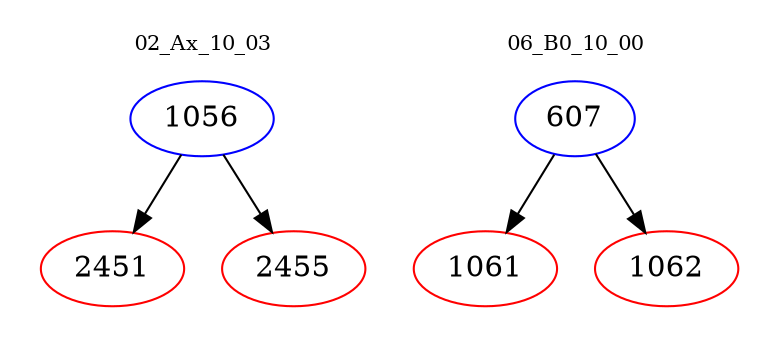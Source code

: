 digraph{
subgraph cluster_0 {
color = white
label = "02_Ax_10_03";
fontsize=10;
T0_1056 [label="1056", color="blue"]
T0_1056 -> T0_2451 [color="black"]
T0_2451 [label="2451", color="red"]
T0_1056 -> T0_2455 [color="black"]
T0_2455 [label="2455", color="red"]
}
subgraph cluster_1 {
color = white
label = "06_B0_10_00";
fontsize=10;
T1_607 [label="607", color="blue"]
T1_607 -> T1_1061 [color="black"]
T1_1061 [label="1061", color="red"]
T1_607 -> T1_1062 [color="black"]
T1_1062 [label="1062", color="red"]
}
}

